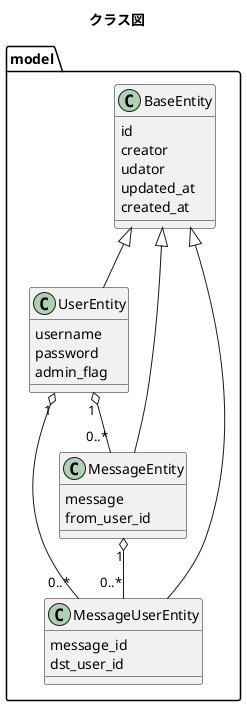 @startuml
title クラス図

package model {
	class BaseEntity{
		id
		creator
		udator
		updated_at
		created_at
	}

	class UserEntity{
		username
		password
		admin_flag
	}

	class MessageEntity {
	  message
		from_user_id
	}

	class MessageUserEntity {
	  message_id
		dst_user_id
	}

	BaseEntity <|-- UserEntity
	BaseEntity <|-- MessageEntity
	BaseEntity <|-- MessageUserEntity

	UserEntity "1" o-- "0..*" MessageEntity
	MessageEntity  "1" o-- "0..*" MessageUserEntity
	UserEntity "1" o-- "0..*" MessageUserEntity
}



@enduml

